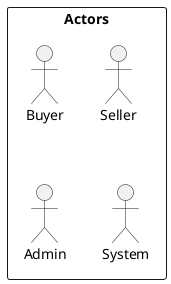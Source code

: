 ﻿

@startuml

rectangle Actors {
  actor "Buyer" as A1
  actor "Seller" as A2
  actor "Admin" as A3
  actor "System" as A4
}
@enduml
